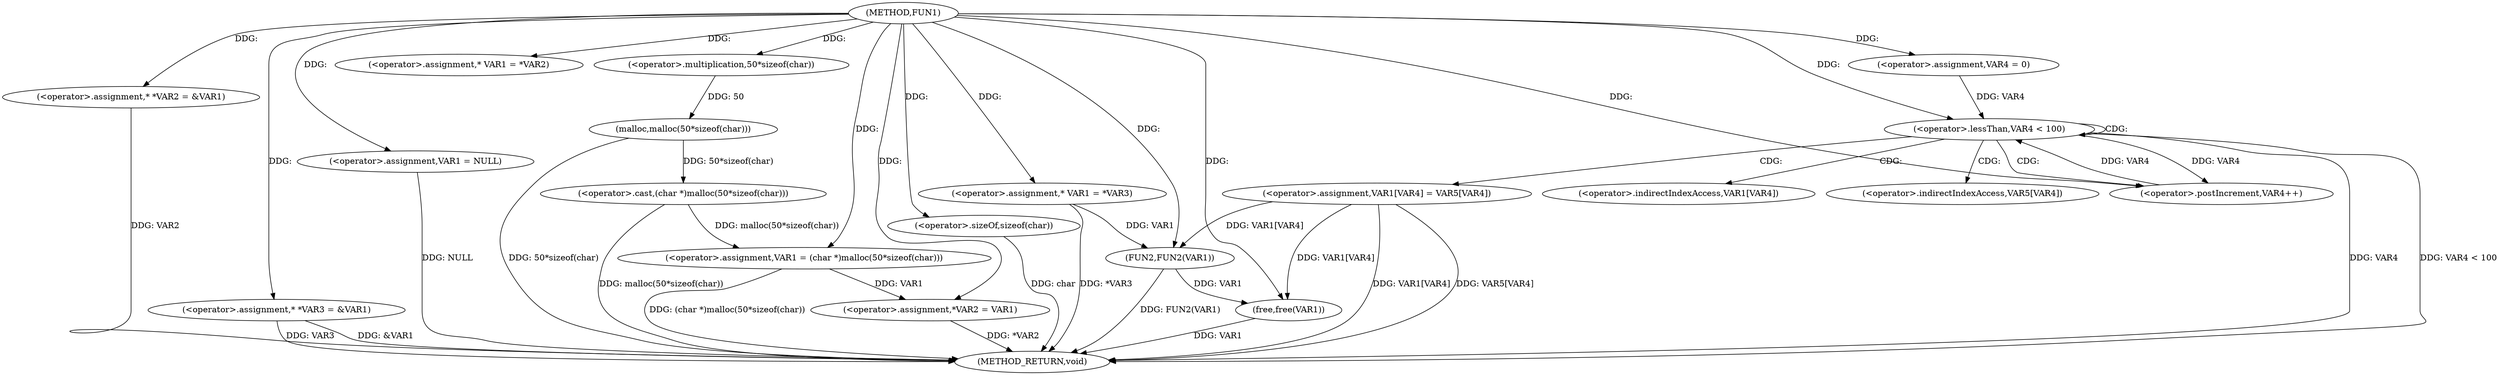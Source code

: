 digraph FUN1 {  
"1000100" [label = "(METHOD,FUN1)" ]
"1000165" [label = "(METHOD_RETURN,void)" ]
"1000104" [label = "(<operator>.assignment,* *VAR2 = &VAR1)" ]
"1000109" [label = "(<operator>.assignment,* *VAR3 = &VAR1)" ]
"1000113" [label = "(<operator>.assignment,VAR1 = NULL)" ]
"1000118" [label = "(<operator>.assignment,* VAR1 = *VAR2)" ]
"1000122" [label = "(<operator>.assignment,VAR1 = (char *)malloc(50*sizeof(char)))" ]
"1000124" [label = "(<operator>.cast,(char *)malloc(50*sizeof(char)))" ]
"1000126" [label = "(malloc,malloc(50*sizeof(char)))" ]
"1000127" [label = "(<operator>.multiplication,50*sizeof(char))" ]
"1000129" [label = "(<operator>.sizeOf,sizeof(char))" ]
"1000131" [label = "(<operator>.assignment,*VAR2 = VAR1)" ]
"1000137" [label = "(<operator>.assignment,* VAR1 = *VAR3)" ]
"1000145" [label = "(<operator>.assignment,VAR4 = 0)" ]
"1000148" [label = "(<operator>.lessThan,VAR4 < 100)" ]
"1000151" [label = "(<operator>.postIncrement,VAR4++)" ]
"1000154" [label = "(<operator>.assignment,VAR1[VAR4] = VAR5[VAR4])" ]
"1000161" [label = "(FUN2,FUN2(VAR1))" ]
"1000163" [label = "(free,free(VAR1))" ]
"1000155" [label = "(<operator>.indirectIndexAccess,VAR1[VAR4])" ]
"1000158" [label = "(<operator>.indirectIndexAccess,VAR5[VAR4])" ]
  "1000104" -> "1000165"  [ label = "DDG: VAR2"] 
  "1000113" -> "1000165"  [ label = "DDG: NULL"] 
  "1000126" -> "1000165"  [ label = "DDG: 50*sizeof(char)"] 
  "1000129" -> "1000165"  [ label = "DDG: char"] 
  "1000163" -> "1000165"  [ label = "DDG: VAR1"] 
  "1000124" -> "1000165"  [ label = "DDG: malloc(50*sizeof(char))"] 
  "1000131" -> "1000165"  [ label = "DDG: *VAR2"] 
  "1000137" -> "1000165"  [ label = "DDG: *VAR3"] 
  "1000154" -> "1000165"  [ label = "DDG: VAR1[VAR4]"] 
  "1000154" -> "1000165"  [ label = "DDG: VAR5[VAR4]"] 
  "1000148" -> "1000165"  [ label = "DDG: VAR4"] 
  "1000148" -> "1000165"  [ label = "DDG: VAR4 < 100"] 
  "1000109" -> "1000165"  [ label = "DDG: VAR3"] 
  "1000109" -> "1000165"  [ label = "DDG: &VAR1"] 
  "1000161" -> "1000165"  [ label = "DDG: FUN2(VAR1)"] 
  "1000122" -> "1000165"  [ label = "DDG: (char *)malloc(50*sizeof(char))"] 
  "1000100" -> "1000104"  [ label = "DDG: "] 
  "1000100" -> "1000109"  [ label = "DDG: "] 
  "1000100" -> "1000113"  [ label = "DDG: "] 
  "1000100" -> "1000118"  [ label = "DDG: "] 
  "1000124" -> "1000122"  [ label = "DDG: malloc(50*sizeof(char))"] 
  "1000100" -> "1000122"  [ label = "DDG: "] 
  "1000126" -> "1000124"  [ label = "DDG: 50*sizeof(char)"] 
  "1000127" -> "1000126"  [ label = "DDG: 50"] 
  "1000100" -> "1000127"  [ label = "DDG: "] 
  "1000100" -> "1000129"  [ label = "DDG: "] 
  "1000122" -> "1000131"  [ label = "DDG: VAR1"] 
  "1000100" -> "1000131"  [ label = "DDG: "] 
  "1000100" -> "1000137"  [ label = "DDG: "] 
  "1000100" -> "1000145"  [ label = "DDG: "] 
  "1000151" -> "1000148"  [ label = "DDG: VAR4"] 
  "1000145" -> "1000148"  [ label = "DDG: VAR4"] 
  "1000100" -> "1000148"  [ label = "DDG: "] 
  "1000148" -> "1000151"  [ label = "DDG: VAR4"] 
  "1000100" -> "1000151"  [ label = "DDG: "] 
  "1000154" -> "1000161"  [ label = "DDG: VAR1[VAR4]"] 
  "1000137" -> "1000161"  [ label = "DDG: VAR1"] 
  "1000100" -> "1000161"  [ label = "DDG: "] 
  "1000154" -> "1000163"  [ label = "DDG: VAR1[VAR4]"] 
  "1000161" -> "1000163"  [ label = "DDG: VAR1"] 
  "1000100" -> "1000163"  [ label = "DDG: "] 
  "1000148" -> "1000155"  [ label = "CDG: "] 
  "1000148" -> "1000154"  [ label = "CDG: "] 
  "1000148" -> "1000151"  [ label = "CDG: "] 
  "1000148" -> "1000148"  [ label = "CDG: "] 
  "1000148" -> "1000158"  [ label = "CDG: "] 
}
